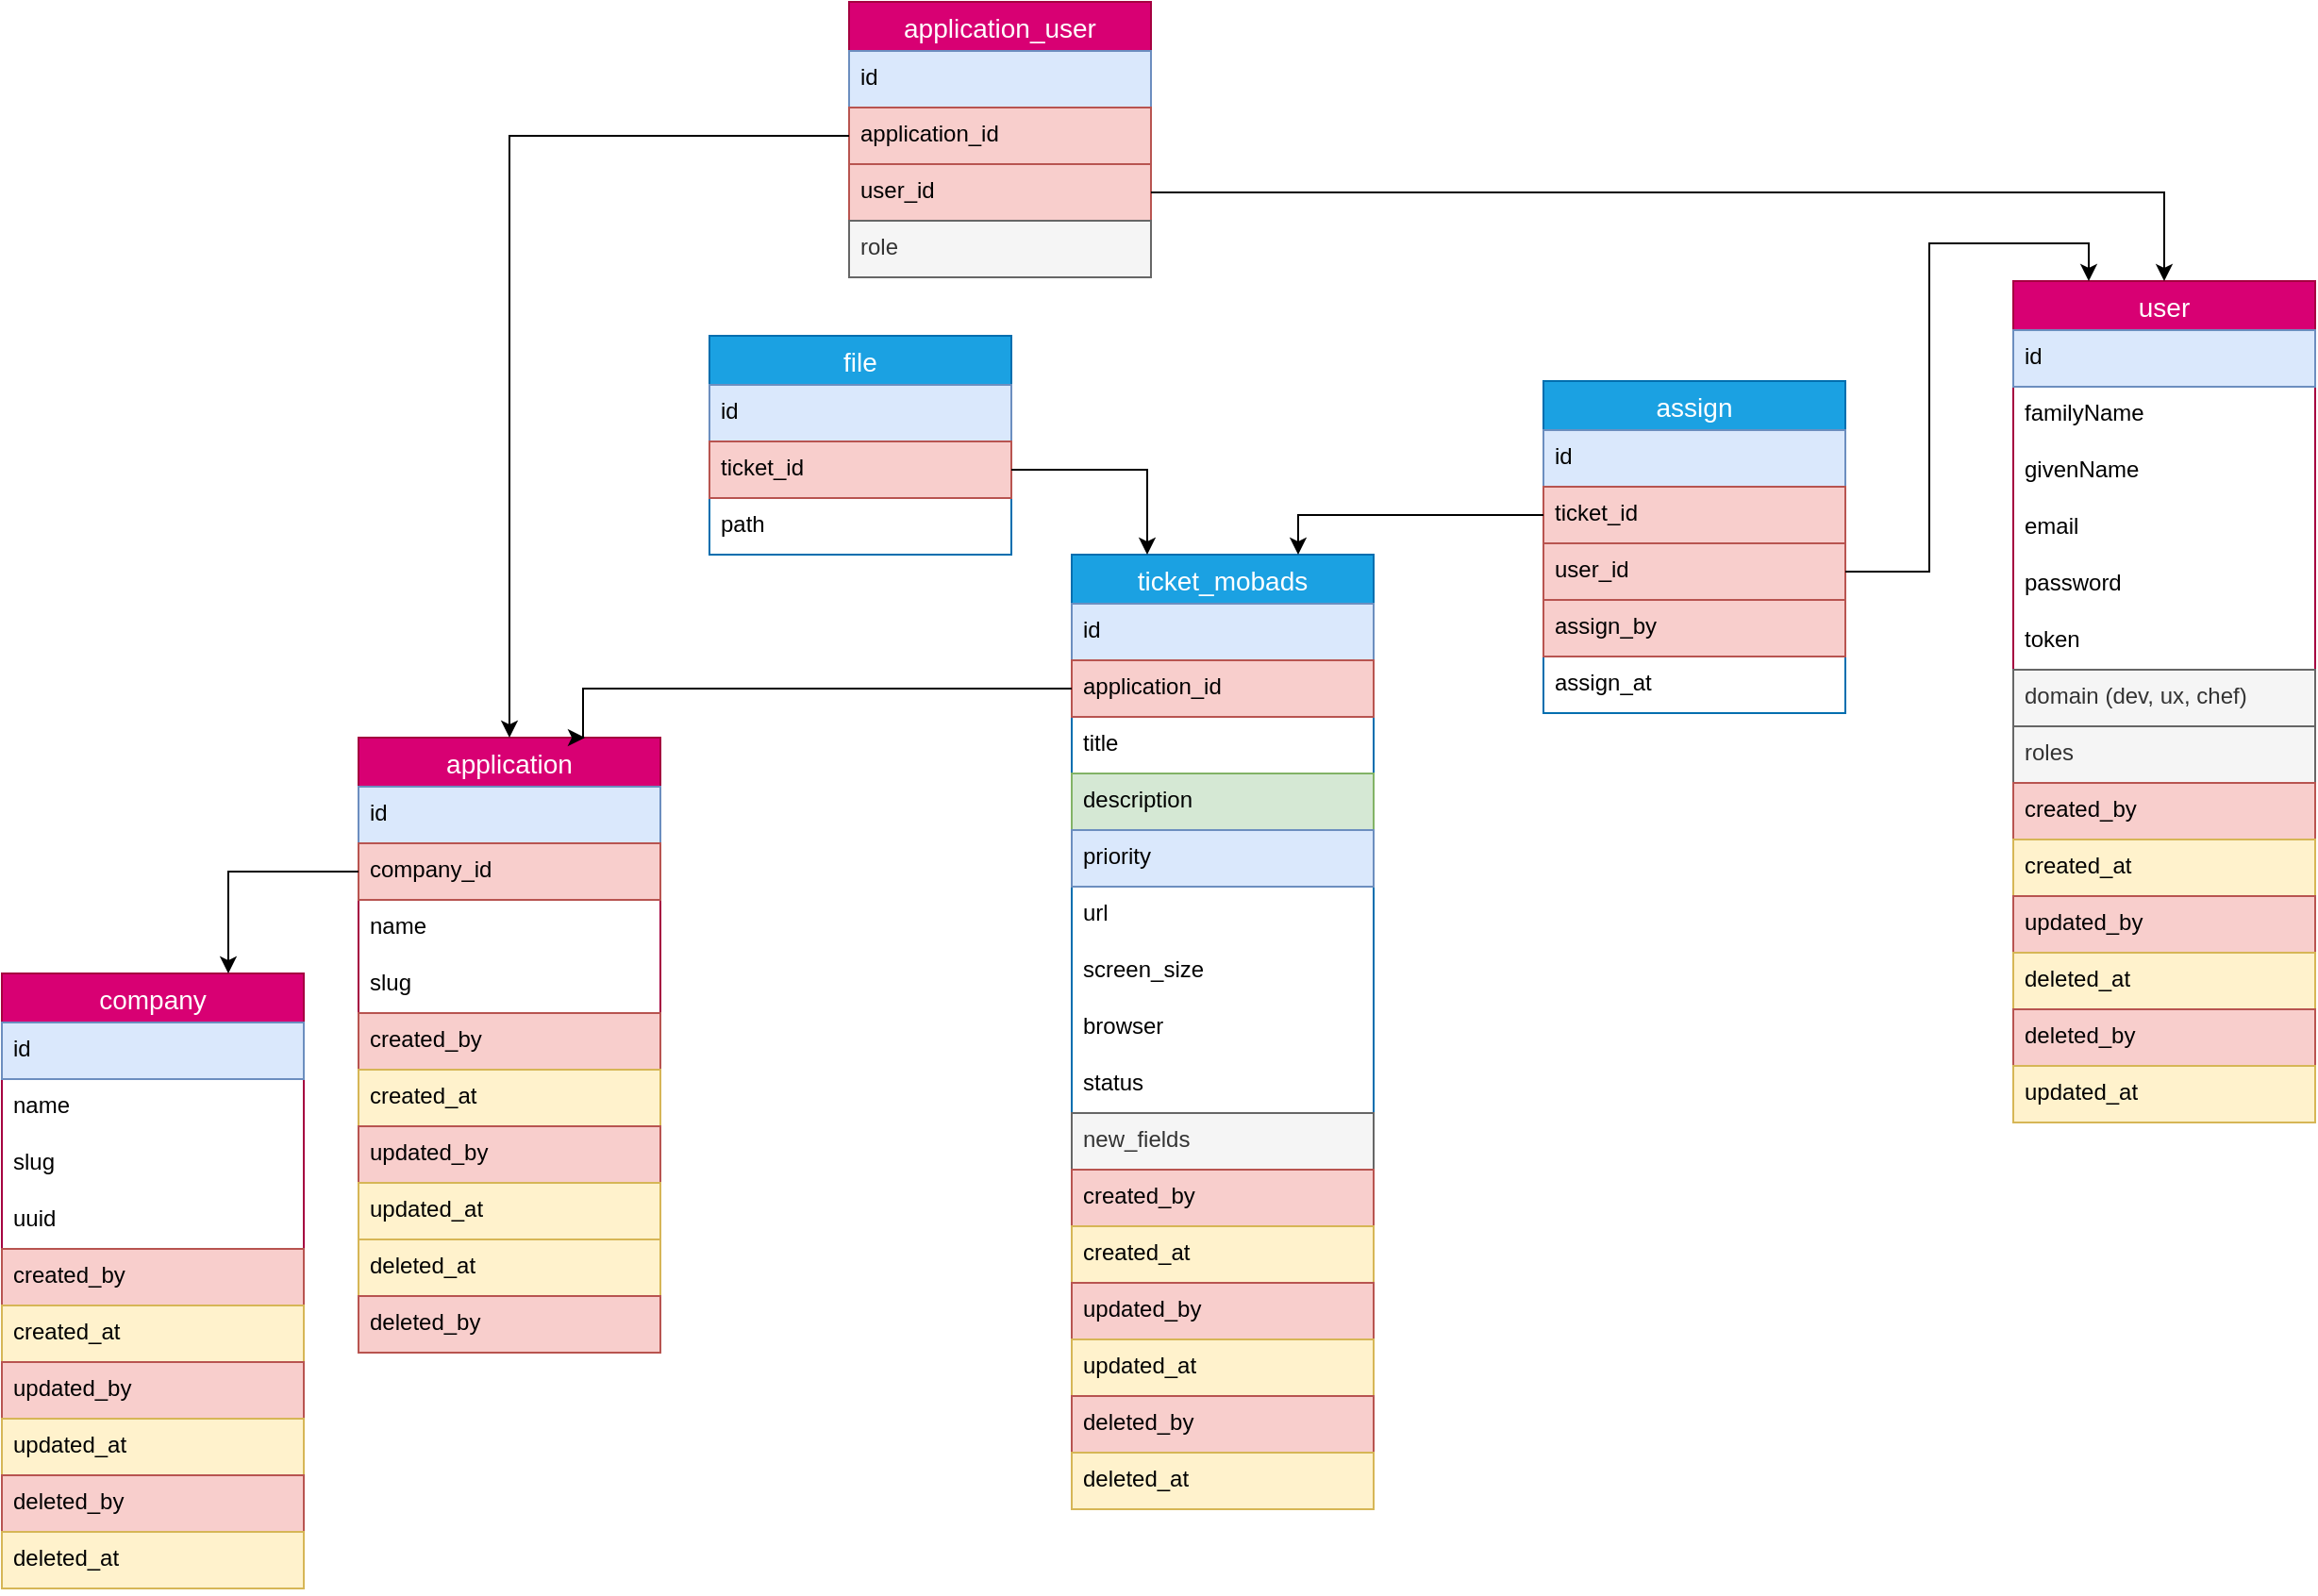 <mxfile version="14.4.4" type="github">
  <diagram id="zpDyeIYlixdbQ1q_fFVs" name="Page-1">
    <mxGraphModel dx="1382" dy="2002" grid="0" gridSize="10" guides="1" tooltips="1" connect="1" arrows="1" fold="1" page="0" pageScale="1" pageWidth="850" pageHeight="1100" math="0" shadow="0">
      <root>
        <mxCell id="0" />
        <mxCell id="1" parent="0" />
        <mxCell id="COaUUVD9UXTCGy8jFDRB-1" value="company" style="swimlane;fontStyle=0;childLayout=stackLayout;horizontal=1;startSize=26;horizontalStack=0;resizeParent=1;resizeParentMax=0;resizeLast=0;collapsible=1;marginBottom=0;align=center;fontSize=14;fillColor=#d80073;strokeColor=#A50040;fontColor=#ffffff;" vertex="1" parent="1">
          <mxGeometry x="-646" y="368" width="160" height="326" as="geometry" />
        </mxCell>
        <mxCell id="COaUUVD9UXTCGy8jFDRB-2" value="id" style="text;strokeColor=#6c8ebf;fillColor=#dae8fc;spacingLeft=4;spacingRight=4;overflow=hidden;rotatable=0;points=[[0,0.5],[1,0.5]];portConstraint=eastwest;fontSize=12;" vertex="1" parent="COaUUVD9UXTCGy8jFDRB-1">
          <mxGeometry y="26" width="160" height="30" as="geometry" />
        </mxCell>
        <mxCell id="COaUUVD9UXTCGy8jFDRB-3" value="name" style="text;strokeColor=none;fillColor=none;spacingLeft=4;spacingRight=4;overflow=hidden;rotatable=0;points=[[0,0.5],[1,0.5]];portConstraint=eastwest;fontSize=12;" vertex="1" parent="COaUUVD9UXTCGy8jFDRB-1">
          <mxGeometry y="56" width="160" height="30" as="geometry" />
        </mxCell>
        <mxCell id="COaUUVD9UXTCGy8jFDRB-27" value="slug" style="text;strokeColor=none;fillColor=none;spacingLeft=4;spacingRight=4;overflow=hidden;rotatable=0;points=[[0,0.5],[1,0.5]];portConstraint=eastwest;fontSize=12;" vertex="1" parent="COaUUVD9UXTCGy8jFDRB-1">
          <mxGeometry y="86" width="160" height="30" as="geometry" />
        </mxCell>
        <mxCell id="COaUUVD9UXTCGy8jFDRB-4" value="uuid" style="text;strokeColor=none;fillColor=none;spacingLeft=4;spacingRight=4;overflow=hidden;rotatable=0;points=[[0,0.5],[1,0.5]];portConstraint=eastwest;fontSize=12;" vertex="1" parent="COaUUVD9UXTCGy8jFDRB-1">
          <mxGeometry y="116" width="160" height="30" as="geometry" />
        </mxCell>
        <mxCell id="COaUUVD9UXTCGy8jFDRB-63" value="created_by" style="text;strokeColor=#b85450;fillColor=#f8cecc;spacingLeft=4;spacingRight=4;overflow=hidden;rotatable=0;points=[[0,0.5],[1,0.5]];portConstraint=eastwest;fontSize=12;" vertex="1" parent="COaUUVD9UXTCGy8jFDRB-1">
          <mxGeometry y="146" width="160" height="30" as="geometry" />
        </mxCell>
        <mxCell id="COaUUVD9UXTCGy8jFDRB-64" value="created_at" style="text;strokeColor=#d6b656;fillColor=#fff2cc;spacingLeft=4;spacingRight=4;overflow=hidden;rotatable=0;points=[[0,0.5],[1,0.5]];portConstraint=eastwest;fontSize=12;" vertex="1" parent="COaUUVD9UXTCGy8jFDRB-1">
          <mxGeometry y="176" width="160" height="30" as="geometry" />
        </mxCell>
        <mxCell id="COaUUVD9UXTCGy8jFDRB-66" value="updated_by" style="text;strokeColor=#b85450;fillColor=#f8cecc;spacingLeft=4;spacingRight=4;overflow=hidden;rotatable=0;points=[[0,0.5],[1,0.5]];portConstraint=eastwest;fontSize=12;" vertex="1" parent="COaUUVD9UXTCGy8jFDRB-1">
          <mxGeometry y="206" width="160" height="30" as="geometry" />
        </mxCell>
        <mxCell id="COaUUVD9UXTCGy8jFDRB-65" value="updated_at" style="text;strokeColor=#d6b656;fillColor=#fff2cc;spacingLeft=4;spacingRight=4;overflow=hidden;rotatable=0;points=[[0,0.5],[1,0.5]];portConstraint=eastwest;fontSize=12;" vertex="1" parent="COaUUVD9UXTCGy8jFDRB-1">
          <mxGeometry y="236" width="160" height="30" as="geometry" />
        </mxCell>
        <mxCell id="COaUUVD9UXTCGy8jFDRB-84" value="deleted_by" style="text;strokeColor=#b85450;fillColor=#f8cecc;spacingLeft=4;spacingRight=4;overflow=hidden;rotatable=0;points=[[0,0.5],[1,0.5]];portConstraint=eastwest;fontSize=12;" vertex="1" parent="COaUUVD9UXTCGy8jFDRB-1">
          <mxGeometry y="266" width="160" height="30" as="geometry" />
        </mxCell>
        <mxCell id="COaUUVD9UXTCGy8jFDRB-85" value="deleted_at" style="text;strokeColor=#d6b656;fillColor=#fff2cc;spacingLeft=4;spacingRight=4;overflow=hidden;rotatable=0;points=[[0,0.5],[1,0.5]];portConstraint=eastwest;fontSize=12;" vertex="1" parent="COaUUVD9UXTCGy8jFDRB-1">
          <mxGeometry y="296" width="160" height="30" as="geometry" />
        </mxCell>
        <mxCell id="COaUUVD9UXTCGy8jFDRB-5" value="user" style="swimlane;fontStyle=0;childLayout=stackLayout;horizontal=1;startSize=26;horizontalStack=0;resizeParent=1;resizeParentMax=0;resizeLast=0;collapsible=1;marginBottom=0;align=center;fontSize=14;fillColor=#d80073;strokeColor=#A50040;fontColor=#ffffff;" vertex="1" parent="1">
          <mxGeometry x="420" y="1" width="160" height="446" as="geometry" />
        </mxCell>
        <mxCell id="COaUUVD9UXTCGy8jFDRB-23" value="id" style="text;strokeColor=#6c8ebf;fillColor=#dae8fc;spacingLeft=4;spacingRight=4;overflow=hidden;rotatable=0;points=[[0,0.5],[1,0.5]];portConstraint=eastwest;fontSize=12;" vertex="1" parent="COaUUVD9UXTCGy8jFDRB-5">
          <mxGeometry y="26" width="160" height="30" as="geometry" />
        </mxCell>
        <mxCell id="COaUUVD9UXTCGy8jFDRB-8" value="familyName&#xa;" style="text;strokeColor=none;fillColor=none;spacingLeft=4;spacingRight=4;overflow=hidden;rotatable=0;points=[[0,0.5],[1,0.5]];portConstraint=eastwest;fontSize=12;" vertex="1" parent="COaUUVD9UXTCGy8jFDRB-5">
          <mxGeometry y="56" width="160" height="30" as="geometry" />
        </mxCell>
        <mxCell id="COaUUVD9UXTCGy8jFDRB-32" value="givenName" style="text;strokeColor=none;fillColor=none;spacingLeft=4;spacingRight=4;overflow=hidden;rotatable=0;points=[[0,0.5],[1,0.5]];portConstraint=eastwest;fontSize=12;" vertex="1" parent="COaUUVD9UXTCGy8jFDRB-5">
          <mxGeometry y="86" width="160" height="30" as="geometry" />
        </mxCell>
        <mxCell id="COaUUVD9UXTCGy8jFDRB-33" value="email" style="text;strokeColor=none;fillColor=none;spacingLeft=4;spacingRight=4;overflow=hidden;rotatable=0;points=[[0,0.5],[1,0.5]];portConstraint=eastwest;fontSize=12;" vertex="1" parent="COaUUVD9UXTCGy8jFDRB-5">
          <mxGeometry y="116" width="160" height="30" as="geometry" />
        </mxCell>
        <mxCell id="COaUUVD9UXTCGy8jFDRB-34" value="password" style="text;strokeColor=none;fillColor=none;spacingLeft=4;spacingRight=4;overflow=hidden;rotatable=0;points=[[0,0.5],[1,0.5]];portConstraint=eastwest;fontSize=12;" vertex="1" parent="COaUUVD9UXTCGy8jFDRB-5">
          <mxGeometry y="146" width="160" height="30" as="geometry" />
        </mxCell>
        <mxCell id="COaUUVD9UXTCGy8jFDRB-35" value="token" style="text;strokeColor=none;fillColor=none;spacingLeft=4;spacingRight=4;overflow=hidden;rotatable=0;points=[[0,0.5],[1,0.5]];portConstraint=eastwest;fontSize=12;" vertex="1" parent="COaUUVD9UXTCGy8jFDRB-5">
          <mxGeometry y="176" width="160" height="30" as="geometry" />
        </mxCell>
        <mxCell id="COaUUVD9UXTCGy8jFDRB-51" value="domain (dev, ux, chef)" style="text;strokeColor=#666666;fillColor=#f5f5f5;spacingLeft=4;spacingRight=4;overflow=hidden;rotatable=0;points=[[0,0.5],[1,0.5]];portConstraint=eastwest;fontSize=12;fontColor=#333333;" vertex="1" parent="COaUUVD9UXTCGy8jFDRB-5">
          <mxGeometry y="206" width="160" height="30" as="geometry" />
        </mxCell>
        <mxCell id="COaUUVD9UXTCGy8jFDRB-46" value="roles" style="text;strokeColor=#666666;fillColor=#f5f5f5;spacingLeft=4;spacingRight=4;overflow=hidden;rotatable=0;points=[[0,0.5],[1,0.5]];portConstraint=eastwest;fontSize=12;fontColor=#333333;" vertex="1" parent="COaUUVD9UXTCGy8jFDRB-5">
          <mxGeometry y="236" width="160" height="30" as="geometry" />
        </mxCell>
        <mxCell id="COaUUVD9UXTCGy8jFDRB-47" value="created_by" style="text;strokeColor=#b85450;fillColor=#f8cecc;spacingLeft=4;spacingRight=4;overflow=hidden;rotatable=0;points=[[0,0.5],[1,0.5]];portConstraint=eastwest;fontSize=12;" vertex="1" parent="COaUUVD9UXTCGy8jFDRB-5">
          <mxGeometry y="266" width="160" height="30" as="geometry" />
        </mxCell>
        <mxCell id="COaUUVD9UXTCGy8jFDRB-48" value="created_at" style="text;strokeColor=#d6b656;fillColor=#fff2cc;spacingLeft=4;spacingRight=4;overflow=hidden;rotatable=0;points=[[0,0.5],[1,0.5]];portConstraint=eastwest;fontSize=12;" vertex="1" parent="COaUUVD9UXTCGy8jFDRB-5">
          <mxGeometry y="296" width="160" height="30" as="geometry" />
        </mxCell>
        <mxCell id="COaUUVD9UXTCGy8jFDRB-91" value="updated_by" style="text;strokeColor=#b85450;fillColor=#f8cecc;spacingLeft=4;spacingRight=4;overflow=hidden;rotatable=0;points=[[0,0.5],[1,0.5]];portConstraint=eastwest;fontSize=12;" vertex="1" parent="COaUUVD9UXTCGy8jFDRB-5">
          <mxGeometry y="326" width="160" height="30" as="geometry" />
        </mxCell>
        <mxCell id="COaUUVD9UXTCGy8jFDRB-94" value="deleted_at" style="text;strokeColor=#d6b656;fillColor=#fff2cc;spacingLeft=4;spacingRight=4;overflow=hidden;rotatable=0;points=[[0,0.5],[1,0.5]];portConstraint=eastwest;fontSize=12;" vertex="1" parent="COaUUVD9UXTCGy8jFDRB-5">
          <mxGeometry y="356" width="160" height="30" as="geometry" />
        </mxCell>
        <mxCell id="COaUUVD9UXTCGy8jFDRB-93" value="deleted_by" style="text;strokeColor=#b85450;fillColor=#f8cecc;spacingLeft=4;spacingRight=4;overflow=hidden;rotatable=0;points=[[0,0.5],[1,0.5]];portConstraint=eastwest;fontSize=12;" vertex="1" parent="COaUUVD9UXTCGy8jFDRB-5">
          <mxGeometry y="386" width="160" height="30" as="geometry" />
        </mxCell>
        <mxCell id="COaUUVD9UXTCGy8jFDRB-92" value="updated_at" style="text;strokeColor=#d6b656;fillColor=#fff2cc;spacingLeft=4;spacingRight=4;overflow=hidden;rotatable=0;points=[[0,0.5],[1,0.5]];portConstraint=eastwest;fontSize=12;" vertex="1" parent="COaUUVD9UXTCGy8jFDRB-5">
          <mxGeometry y="416" width="160" height="30" as="geometry" />
        </mxCell>
        <mxCell id="COaUUVD9UXTCGy8jFDRB-10" value="application" style="swimlane;fontStyle=0;childLayout=stackLayout;horizontal=1;startSize=26;horizontalStack=0;resizeParent=1;resizeParentMax=0;resizeLast=0;collapsible=1;marginBottom=0;align=center;fontSize=14;fillColor=#d80073;strokeColor=#A50040;fontColor=#ffffff;" vertex="1" parent="1">
          <mxGeometry x="-457" y="243" width="160" height="326" as="geometry" />
        </mxCell>
        <mxCell id="COaUUVD9UXTCGy8jFDRB-24" value="id" style="text;strokeColor=#6c8ebf;fillColor=#dae8fc;spacingLeft=4;spacingRight=4;overflow=hidden;rotatable=0;points=[[0,0.5],[1,0.5]];portConstraint=eastwest;fontSize=12;" vertex="1" parent="COaUUVD9UXTCGy8jFDRB-10">
          <mxGeometry y="26" width="160" height="30" as="geometry" />
        </mxCell>
        <mxCell id="COaUUVD9UXTCGy8jFDRB-52" value="company_id" style="text;strokeColor=#b85450;fillColor=#f8cecc;spacingLeft=4;spacingRight=4;overflow=hidden;rotatable=0;points=[[0,0.5],[1,0.5]];portConstraint=eastwest;fontSize=12;" vertex="1" parent="COaUUVD9UXTCGy8jFDRB-10">
          <mxGeometry y="56" width="160" height="30" as="geometry" />
        </mxCell>
        <mxCell id="COaUUVD9UXTCGy8jFDRB-11" value="name" style="text;strokeColor=none;fillColor=none;spacingLeft=4;spacingRight=4;overflow=hidden;rotatable=0;points=[[0,0.5],[1,0.5]];portConstraint=eastwest;fontSize=12;" vertex="1" parent="COaUUVD9UXTCGy8jFDRB-10">
          <mxGeometry y="86" width="160" height="30" as="geometry" />
        </mxCell>
        <mxCell id="COaUUVD9UXTCGy8jFDRB-14" value="slug" style="text;strokeColor=none;fillColor=none;spacingLeft=4;spacingRight=4;overflow=hidden;rotatable=0;points=[[0,0.5],[1,0.5]];portConstraint=eastwest;fontSize=12;" vertex="1" parent="COaUUVD9UXTCGy8jFDRB-10">
          <mxGeometry y="116" width="160" height="30" as="geometry" />
        </mxCell>
        <mxCell id="COaUUVD9UXTCGy8jFDRB-70" value="created_by" style="text;strokeColor=#b85450;fillColor=#f8cecc;spacingLeft=4;spacingRight=4;overflow=hidden;rotatable=0;points=[[0,0.5],[1,0.5]];portConstraint=eastwest;fontSize=12;" vertex="1" parent="COaUUVD9UXTCGy8jFDRB-10">
          <mxGeometry y="146" width="160" height="30" as="geometry" />
        </mxCell>
        <mxCell id="COaUUVD9UXTCGy8jFDRB-69" value="created_at" style="text;strokeColor=#d6b656;fillColor=#fff2cc;spacingLeft=4;spacingRight=4;overflow=hidden;rotatable=0;points=[[0,0.5],[1,0.5]];portConstraint=eastwest;fontSize=12;" vertex="1" parent="COaUUVD9UXTCGy8jFDRB-10">
          <mxGeometry y="176" width="160" height="30" as="geometry" />
        </mxCell>
        <mxCell id="COaUUVD9UXTCGy8jFDRB-68" value="updated_by" style="text;strokeColor=#b85450;fillColor=#f8cecc;spacingLeft=4;spacingRight=4;overflow=hidden;rotatable=0;points=[[0,0.5],[1,0.5]];portConstraint=eastwest;fontSize=12;" vertex="1" parent="COaUUVD9UXTCGy8jFDRB-10">
          <mxGeometry y="206" width="160" height="30" as="geometry" />
        </mxCell>
        <mxCell id="COaUUVD9UXTCGy8jFDRB-67" value="updated_at" style="text;strokeColor=#d6b656;fillColor=#fff2cc;spacingLeft=4;spacingRight=4;overflow=hidden;rotatable=0;points=[[0,0.5],[1,0.5]];portConstraint=eastwest;fontSize=12;" vertex="1" parent="COaUUVD9UXTCGy8jFDRB-10">
          <mxGeometry y="236" width="160" height="30" as="geometry" />
        </mxCell>
        <mxCell id="COaUUVD9UXTCGy8jFDRB-82" value="deleted_at" style="text;strokeColor=#d6b656;fillColor=#fff2cc;spacingLeft=4;spacingRight=4;overflow=hidden;rotatable=0;points=[[0,0.5],[1,0.5]];portConstraint=eastwest;fontSize=12;" vertex="1" parent="COaUUVD9UXTCGy8jFDRB-10">
          <mxGeometry y="266" width="160" height="30" as="geometry" />
        </mxCell>
        <mxCell id="COaUUVD9UXTCGy8jFDRB-83" value="deleted_by" style="text;strokeColor=#b85450;fillColor=#f8cecc;spacingLeft=4;spacingRight=4;overflow=hidden;rotatable=0;points=[[0,0.5],[1,0.5]];portConstraint=eastwest;fontSize=12;" vertex="1" parent="COaUUVD9UXTCGy8jFDRB-10">
          <mxGeometry y="296" width="160" height="30" as="geometry" />
        </mxCell>
        <mxCell id="COaUUVD9UXTCGy8jFDRB-15" value="ticket_mobads" style="swimlane;fontStyle=0;childLayout=stackLayout;horizontal=1;startSize=26;horizontalStack=0;resizeParent=1;resizeParentMax=0;resizeLast=0;collapsible=1;marginBottom=0;align=center;fontSize=14;fillColor=#1ba1e2;strokeColor=#006EAF;fontColor=#ffffff;" vertex="1" parent="1">
          <mxGeometry x="-79" y="146" width="160" height="506" as="geometry" />
        </mxCell>
        <mxCell id="COaUUVD9UXTCGy8jFDRB-25" value="id" style="text;strokeColor=#6c8ebf;fillColor=#dae8fc;spacingLeft=4;spacingRight=4;overflow=hidden;rotatable=0;points=[[0,0.5],[1,0.5]];portConstraint=eastwest;fontSize=12;" vertex="1" parent="COaUUVD9UXTCGy8jFDRB-15">
          <mxGeometry y="26" width="160" height="30" as="geometry" />
        </mxCell>
        <mxCell id="COaUUVD9UXTCGy8jFDRB-16" value="application_id" style="text;strokeColor=#b85450;fillColor=#f8cecc;spacingLeft=4;spacingRight=4;overflow=hidden;rotatable=0;points=[[0,0.5],[1,0.5]];portConstraint=eastwest;fontSize=12;" vertex="1" parent="COaUUVD9UXTCGy8jFDRB-15">
          <mxGeometry y="56" width="160" height="30" as="geometry" />
        </mxCell>
        <mxCell id="COaUUVD9UXTCGy8jFDRB-39" value="title" style="text;strokeColor=none;fillColor=none;spacingLeft=4;spacingRight=4;overflow=hidden;rotatable=0;points=[[0,0.5],[1,0.5]];portConstraint=eastwest;fontSize=12;" vertex="1" parent="COaUUVD9UXTCGy8jFDRB-15">
          <mxGeometry y="86" width="160" height="30" as="geometry" />
        </mxCell>
        <mxCell id="COaUUVD9UXTCGy8jFDRB-17" value="description" style="text;strokeColor=#82b366;fillColor=#d5e8d4;spacingLeft=4;spacingRight=4;overflow=hidden;rotatable=0;points=[[0,0.5],[1,0.5]];portConstraint=eastwest;fontSize=12;" vertex="1" parent="COaUUVD9UXTCGy8jFDRB-15">
          <mxGeometry y="116" width="160" height="30" as="geometry" />
        </mxCell>
        <mxCell id="COaUUVD9UXTCGy8jFDRB-18" value="priority" style="text;strokeColor=#6c8ebf;fillColor=#dae8fc;spacingLeft=4;spacingRight=4;overflow=hidden;rotatable=0;points=[[0,0.5],[1,0.5]];portConstraint=eastwest;fontSize=12;" vertex="1" parent="COaUUVD9UXTCGy8jFDRB-15">
          <mxGeometry y="146" width="160" height="30" as="geometry" />
        </mxCell>
        <mxCell id="COaUUVD9UXTCGy8jFDRB-36" value="url" style="text;strokeColor=none;fillColor=none;spacingLeft=4;spacingRight=4;overflow=hidden;rotatable=0;points=[[0,0.5],[1,0.5]];portConstraint=eastwest;fontSize=12;" vertex="1" parent="COaUUVD9UXTCGy8jFDRB-15">
          <mxGeometry y="176" width="160" height="30" as="geometry" />
        </mxCell>
        <mxCell id="COaUUVD9UXTCGy8jFDRB-37" value="screen_size" style="text;strokeColor=none;fillColor=none;spacingLeft=4;spacingRight=4;overflow=hidden;rotatable=0;points=[[0,0.5],[1,0.5]];portConstraint=eastwest;fontSize=12;" vertex="1" parent="COaUUVD9UXTCGy8jFDRB-15">
          <mxGeometry y="206" width="160" height="30" as="geometry" />
        </mxCell>
        <mxCell id="COaUUVD9UXTCGy8jFDRB-38" value="browser" style="text;strokeColor=none;fillColor=none;spacingLeft=4;spacingRight=4;overflow=hidden;rotatable=0;points=[[0,0.5],[1,0.5]];portConstraint=eastwest;fontSize=12;" vertex="1" parent="COaUUVD9UXTCGy8jFDRB-15">
          <mxGeometry y="236" width="160" height="30" as="geometry" />
        </mxCell>
        <mxCell id="COaUUVD9UXTCGy8jFDRB-95" value="status" style="text;strokeColor=none;fillColor=none;spacingLeft=4;spacingRight=4;overflow=hidden;rotatable=0;points=[[0,0.5],[1,0.5]];portConstraint=eastwest;fontSize=12;" vertex="1" parent="COaUUVD9UXTCGy8jFDRB-15">
          <mxGeometry y="266" width="160" height="30" as="geometry" />
        </mxCell>
        <mxCell id="COaUUVD9UXTCGy8jFDRB-97" value="new_fields" style="text;strokeColor=#666666;fillColor=#f5f5f5;spacingLeft=4;spacingRight=4;overflow=hidden;rotatable=0;points=[[0,0.5],[1,0.5]];portConstraint=eastwest;fontSize=12;fontColor=#333333;" vertex="1" parent="COaUUVD9UXTCGy8jFDRB-15">
          <mxGeometry y="296" width="160" height="30" as="geometry" />
        </mxCell>
        <mxCell id="COaUUVD9UXTCGy8jFDRB-44" value="created_by" style="text;strokeColor=#b85450;fillColor=#f8cecc;spacingLeft=4;spacingRight=4;overflow=hidden;rotatable=0;points=[[0,0.5],[1,0.5]];portConstraint=eastwest;fontSize=12;" vertex="1" parent="COaUUVD9UXTCGy8jFDRB-15">
          <mxGeometry y="326" width="160" height="30" as="geometry" />
        </mxCell>
        <mxCell id="COaUUVD9UXTCGy8jFDRB-45" value="created_at" style="text;strokeColor=#d6b656;fillColor=#fff2cc;spacingLeft=4;spacingRight=4;overflow=hidden;rotatable=0;points=[[0,0.5],[1,0.5]];portConstraint=eastwest;fontSize=12;" vertex="1" parent="COaUUVD9UXTCGy8jFDRB-15">
          <mxGeometry y="356" width="160" height="30" as="geometry" />
        </mxCell>
        <mxCell id="COaUUVD9UXTCGy8jFDRB-49" value="updated_by" style="text;strokeColor=#b85450;fillColor=#f8cecc;spacingLeft=4;spacingRight=4;overflow=hidden;rotatable=0;points=[[0,0.5],[1,0.5]];portConstraint=eastwest;fontSize=12;" vertex="1" parent="COaUUVD9UXTCGy8jFDRB-15">
          <mxGeometry y="386" width="160" height="30" as="geometry" />
        </mxCell>
        <mxCell id="COaUUVD9UXTCGy8jFDRB-50" value="updated_at" style="text;strokeColor=#d6b656;fillColor=#fff2cc;spacingLeft=4;spacingRight=4;overflow=hidden;rotatable=0;points=[[0,0.5],[1,0.5]];portConstraint=eastwest;fontSize=12;" vertex="1" parent="COaUUVD9UXTCGy8jFDRB-15">
          <mxGeometry y="416" width="160" height="30" as="geometry" />
        </mxCell>
        <mxCell id="COaUUVD9UXTCGy8jFDRB-89" value="deleted_by" style="text;strokeColor=#b85450;fillColor=#f8cecc;spacingLeft=4;spacingRight=4;overflow=hidden;rotatable=0;points=[[0,0.5],[1,0.5]];portConstraint=eastwest;fontSize=12;" vertex="1" parent="COaUUVD9UXTCGy8jFDRB-15">
          <mxGeometry y="446" width="160" height="30" as="geometry" />
        </mxCell>
        <mxCell id="COaUUVD9UXTCGy8jFDRB-90" value="deleted_at" style="text;strokeColor=#d6b656;fillColor=#fff2cc;spacingLeft=4;spacingRight=4;overflow=hidden;rotatable=0;points=[[0,0.5],[1,0.5]];portConstraint=eastwest;fontSize=12;" vertex="1" parent="COaUUVD9UXTCGy8jFDRB-15">
          <mxGeometry y="476" width="160" height="30" as="geometry" />
        </mxCell>
        <mxCell id="COaUUVD9UXTCGy8jFDRB-19" value="file" style="swimlane;fontStyle=0;childLayout=stackLayout;horizontal=1;startSize=26;horizontalStack=0;resizeParent=1;resizeParentMax=0;resizeLast=0;collapsible=1;marginBottom=0;align=center;fontSize=14;fillColor=#1ba1e2;strokeColor=#006EAF;fontColor=#ffffff;" vertex="1" parent="1">
          <mxGeometry x="-271" y="30" width="160" height="116" as="geometry" />
        </mxCell>
        <mxCell id="COaUUVD9UXTCGy8jFDRB-26" value="id" style="text;strokeColor=#6c8ebf;fillColor=#dae8fc;spacingLeft=4;spacingRight=4;overflow=hidden;rotatable=0;points=[[0,0.5],[1,0.5]];portConstraint=eastwest;fontSize=12;" vertex="1" parent="COaUUVD9UXTCGy8jFDRB-19">
          <mxGeometry y="26" width="160" height="30" as="geometry" />
        </mxCell>
        <mxCell id="COaUUVD9UXTCGy8jFDRB-20" value="ticket_id" style="text;strokeColor=#b85450;fillColor=#f8cecc;spacingLeft=4;spacingRight=4;overflow=hidden;rotatable=0;points=[[0,0.5],[1,0.5]];portConstraint=eastwest;fontSize=12;" vertex="1" parent="COaUUVD9UXTCGy8jFDRB-19">
          <mxGeometry y="56" width="160" height="30" as="geometry" />
        </mxCell>
        <mxCell id="COaUUVD9UXTCGy8jFDRB-21" value="path" style="text;strokeColor=none;fillColor=none;spacingLeft=4;spacingRight=4;overflow=hidden;rotatable=0;points=[[0,0.5],[1,0.5]];portConstraint=eastwest;fontSize=12;" vertex="1" parent="COaUUVD9UXTCGy8jFDRB-19">
          <mxGeometry y="86" width="160" height="30" as="geometry" />
        </mxCell>
        <mxCell id="COaUUVD9UXTCGy8jFDRB-28" value="application_user" style="swimlane;fontStyle=0;childLayout=stackLayout;horizontal=1;startSize=26;horizontalStack=0;resizeParent=1;resizeParentMax=0;resizeLast=0;collapsible=1;marginBottom=0;align=center;fontSize=14;fillColor=#d80073;strokeColor=#A50040;fontColor=#ffffff;" vertex="1" parent="1">
          <mxGeometry x="-197" y="-147" width="160" height="146" as="geometry" />
        </mxCell>
        <mxCell id="COaUUVD9UXTCGy8jFDRB-29" value="id" style="text;strokeColor=#6c8ebf;fillColor=#dae8fc;spacingLeft=4;spacingRight=4;overflow=hidden;rotatable=0;points=[[0,0.5],[1,0.5]];portConstraint=eastwest;fontSize=12;" vertex="1" parent="COaUUVD9UXTCGy8jFDRB-28">
          <mxGeometry y="26" width="160" height="30" as="geometry" />
        </mxCell>
        <mxCell id="COaUUVD9UXTCGy8jFDRB-30" value="application_id" style="text;strokeColor=#b85450;fillColor=#f8cecc;spacingLeft=4;spacingRight=4;overflow=hidden;rotatable=0;points=[[0,0.5],[1,0.5]];portConstraint=eastwest;fontSize=12;" vertex="1" parent="COaUUVD9UXTCGy8jFDRB-28">
          <mxGeometry y="56" width="160" height="30" as="geometry" />
        </mxCell>
        <mxCell id="COaUUVD9UXTCGy8jFDRB-31" value="user_id" style="text;strokeColor=#b85450;fillColor=#f8cecc;spacingLeft=4;spacingRight=4;overflow=hidden;rotatable=0;points=[[0,0.5],[1,0.5]];portConstraint=eastwest;fontSize=12;" vertex="1" parent="COaUUVD9UXTCGy8jFDRB-28">
          <mxGeometry y="86" width="160" height="30" as="geometry" />
        </mxCell>
        <mxCell id="COaUUVD9UXTCGy8jFDRB-96" value="role" style="text;spacingLeft=4;spacingRight=4;overflow=hidden;rotatable=0;points=[[0,0.5],[1,0.5]];portConstraint=eastwest;fontSize=12;fillColor=#f5f5f5;strokeColor=#666666;fontColor=#333333;" vertex="1" parent="COaUUVD9UXTCGy8jFDRB-28">
          <mxGeometry y="116" width="160" height="30" as="geometry" />
        </mxCell>
        <mxCell id="COaUUVD9UXTCGy8jFDRB-40" value="assign" style="swimlane;fontStyle=0;childLayout=stackLayout;horizontal=1;startSize=26;horizontalStack=0;resizeParent=1;resizeParentMax=0;resizeLast=0;collapsible=1;marginBottom=0;align=center;fontSize=14;fillColor=#1ba1e2;strokeColor=#006EAF;fontColor=#ffffff;" vertex="1" parent="1">
          <mxGeometry x="171" y="54" width="160" height="176" as="geometry" />
        </mxCell>
        <mxCell id="COaUUVD9UXTCGy8jFDRB-41" value="id" style="text;strokeColor=#6c8ebf;fillColor=#dae8fc;spacingLeft=4;spacingRight=4;overflow=hidden;rotatable=0;points=[[0,0.5],[1,0.5]];portConstraint=eastwest;fontSize=12;" vertex="1" parent="COaUUVD9UXTCGy8jFDRB-40">
          <mxGeometry y="26" width="160" height="30" as="geometry" />
        </mxCell>
        <mxCell id="COaUUVD9UXTCGy8jFDRB-42" value="ticket_id" style="text;strokeColor=#b85450;fillColor=#f8cecc;spacingLeft=4;spacingRight=4;overflow=hidden;rotatable=0;points=[[0,0.5],[1,0.5]];portConstraint=eastwest;fontSize=12;" vertex="1" parent="COaUUVD9UXTCGy8jFDRB-40">
          <mxGeometry y="56" width="160" height="30" as="geometry" />
        </mxCell>
        <mxCell id="COaUUVD9UXTCGy8jFDRB-43" value="user_id" style="text;strokeColor=#b85450;fillColor=#f8cecc;spacingLeft=4;spacingRight=4;overflow=hidden;rotatable=0;points=[[0,0.5],[1,0.5]];portConstraint=eastwest;fontSize=12;" vertex="1" parent="COaUUVD9UXTCGy8jFDRB-40">
          <mxGeometry y="86" width="160" height="30" as="geometry" />
        </mxCell>
        <mxCell id="COaUUVD9UXTCGy8jFDRB-71" value="assign_by" style="text;strokeColor=#b85450;fillColor=#f8cecc;spacingLeft=4;spacingRight=4;overflow=hidden;rotatable=0;points=[[0,0.5],[1,0.5]];portConstraint=eastwest;fontSize=12;" vertex="1" parent="COaUUVD9UXTCGy8jFDRB-40">
          <mxGeometry y="116" width="160" height="30" as="geometry" />
        </mxCell>
        <mxCell id="COaUUVD9UXTCGy8jFDRB-72" value="assign_at" style="text;strokeColor=none;fillColor=none;spacingLeft=4;spacingRight=4;overflow=hidden;rotatable=0;points=[[0,0.5],[1,0.5]];portConstraint=eastwest;fontSize=12;" vertex="1" parent="COaUUVD9UXTCGy8jFDRB-40">
          <mxGeometry y="146" width="160" height="30" as="geometry" />
        </mxCell>
        <mxCell id="COaUUVD9UXTCGy8jFDRB-56" style="edgeStyle=orthogonalEdgeStyle;rounded=0;orthogonalLoop=1;jettySize=auto;html=1;exitX=1;exitY=0.5;exitDx=0;exitDy=0;entryX=0.25;entryY=0;entryDx=0;entryDy=0;" edge="1" parent="1" source="COaUUVD9UXTCGy8jFDRB-20" target="COaUUVD9UXTCGy8jFDRB-15">
          <mxGeometry relative="1" as="geometry" />
        </mxCell>
        <mxCell id="COaUUVD9UXTCGy8jFDRB-57" style="edgeStyle=orthogonalEdgeStyle;rounded=0;orthogonalLoop=1;jettySize=auto;html=1;entryX=0.75;entryY=0;entryDx=0;entryDy=0;" edge="1" parent="1" source="COaUUVD9UXTCGy8jFDRB-16" target="COaUUVD9UXTCGy8jFDRB-10">
          <mxGeometry relative="1" as="geometry">
            <Array as="points">
              <mxPoint x="-338" y="217" />
            </Array>
          </mxGeometry>
        </mxCell>
        <mxCell id="COaUUVD9UXTCGy8jFDRB-58" style="edgeStyle=orthogonalEdgeStyle;rounded=0;orthogonalLoop=1;jettySize=auto;html=1;entryX=0.75;entryY=0;entryDx=0;entryDy=0;" edge="1" parent="1" source="COaUUVD9UXTCGy8jFDRB-52" target="COaUUVD9UXTCGy8jFDRB-1">
          <mxGeometry relative="1" as="geometry" />
        </mxCell>
        <mxCell id="COaUUVD9UXTCGy8jFDRB-59" style="edgeStyle=orthogonalEdgeStyle;rounded=0;orthogonalLoop=1;jettySize=auto;html=1;entryX=0.5;entryY=0;entryDx=0;entryDy=0;" edge="1" parent="1" source="COaUUVD9UXTCGy8jFDRB-30" target="COaUUVD9UXTCGy8jFDRB-10">
          <mxGeometry relative="1" as="geometry">
            <mxPoint x="-321" y="80" as="sourcePoint" />
          </mxGeometry>
        </mxCell>
        <mxCell id="COaUUVD9UXTCGy8jFDRB-61" style="edgeStyle=orthogonalEdgeStyle;rounded=0;orthogonalLoop=1;jettySize=auto;html=1;entryX=0.75;entryY=0;entryDx=0;entryDy=0;" edge="1" parent="1" source="COaUUVD9UXTCGy8jFDRB-42" target="COaUUVD9UXTCGy8jFDRB-15">
          <mxGeometry relative="1" as="geometry" />
        </mxCell>
        <mxCell id="COaUUVD9UXTCGy8jFDRB-75" style="edgeStyle=orthogonalEdgeStyle;rounded=0;orthogonalLoop=1;jettySize=auto;html=1;" edge="1" parent="1" source="COaUUVD9UXTCGy8jFDRB-31" target="COaUUVD9UXTCGy8jFDRB-5">
          <mxGeometry relative="1" as="geometry" />
        </mxCell>
        <mxCell id="COaUUVD9UXTCGy8jFDRB-76" style="edgeStyle=orthogonalEdgeStyle;rounded=0;orthogonalLoop=1;jettySize=auto;html=1;entryX=0.25;entryY=0;entryDx=0;entryDy=0;" edge="1" parent="1" source="COaUUVD9UXTCGy8jFDRB-43" target="COaUUVD9UXTCGy8jFDRB-5">
          <mxGeometry relative="1" as="geometry" />
        </mxCell>
      </root>
    </mxGraphModel>
  </diagram>
</mxfile>
